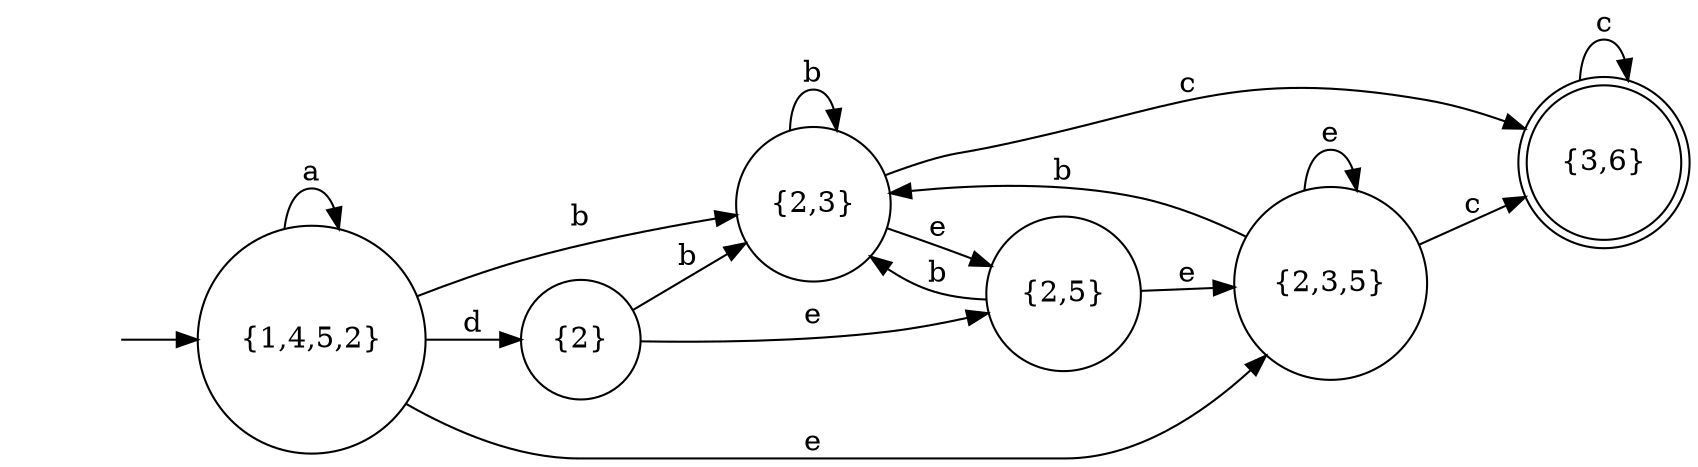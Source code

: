 digraph task1 {
    rankdir=LR;
    subgraph {
        node [shape=none, label=""] Start
    }
    node [shape=doublecircle] "{3,6}"
    node [shape=circle];


    Start -> "{1,4,5,2}";
    "{1,4,5,2}" -> "{1,4,5,2}" [label="a"]
    "{1,4,5,2}" -> "{2,3}" [label="b"]
    "{1,4,5,2}" -> "{2}" [label="d"]
    "{1,4,5,2}" -> "{2,3,5}" [label="e"]

    "{2,3}" -> "{2,3}" [label="b"]
    "{2,3}" -> "{3,6}" [label="c"]
    "{2,3}" -> "{2,5}" [label="e"]

    "{2}" -> "{2,3}" [label="b"]
    "{2}" -> "{2,5}" [label="e"]

    "{2,3,5}" -> "{2,3}" [label="b"]
    "{2,3,5}" -> "{3,6}" [label="c"]
    "{2,3,5}" -> "{2,3,5}" [label="e"]

    "{3,6}" -> "{3,6}" [label="c"]

    "{2,5}" -> "{2,3}" [label="b"]
    "{2,5}" -> "{2,3,5}" [label="e"]
}